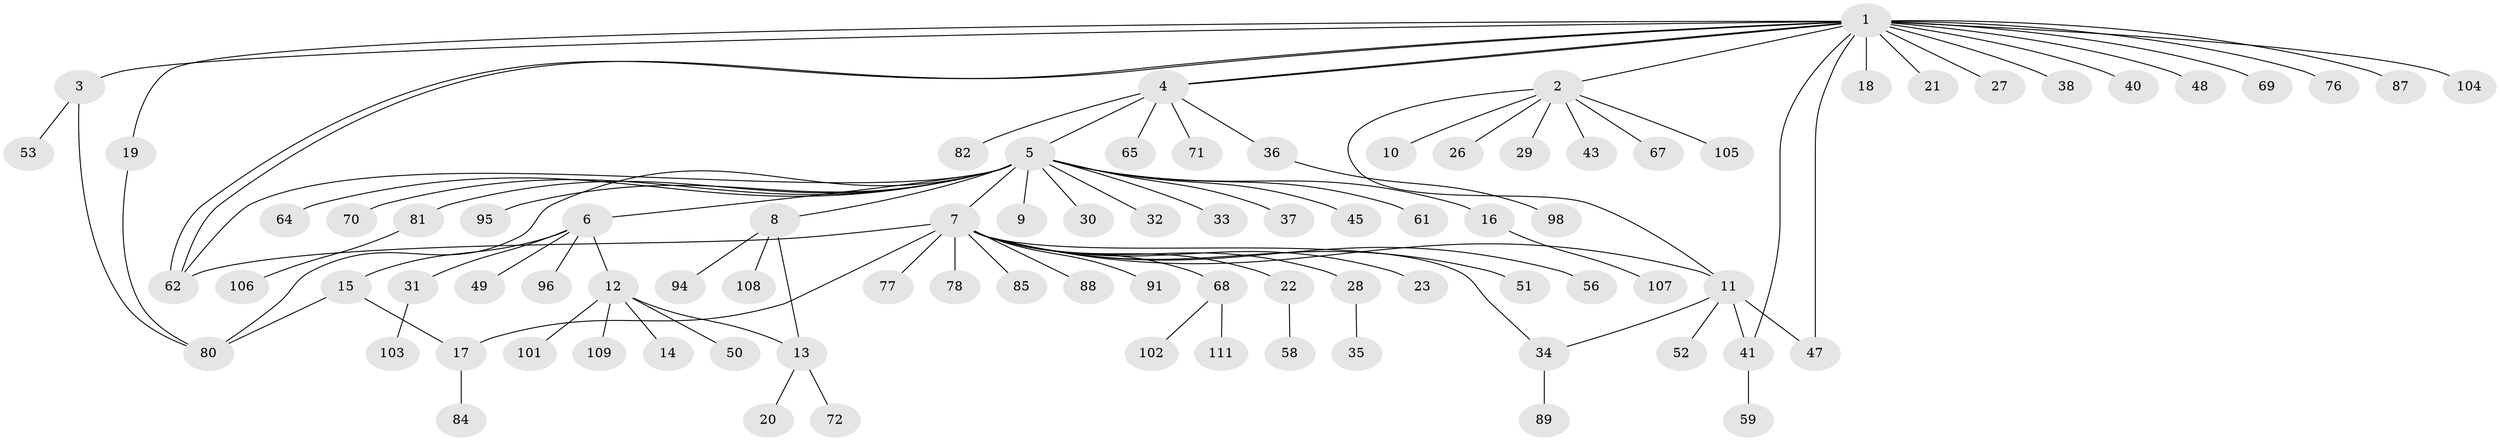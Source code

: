 // original degree distribution, {19: 0.018018018018018018, 9: 0.009009009009009009, 3: 0.07207207207207207, 7: 0.02702702702702703, 15: 0.009009009009009009, 4: 0.05405405405405406, 1: 0.6216216216216216, 5: 0.018018018018018018, 2: 0.17117117117117117}
// Generated by graph-tools (version 1.1) at 2025/41/03/06/25 10:41:50]
// undirected, 86 vertices, 98 edges
graph export_dot {
graph [start="1"]
  node [color=gray90,style=filled];
  1 [super="+57"];
  2 [super="+39"];
  3 [super="+54"];
  4 [super="+60"];
  5 [super="+44"];
  6 [super="+63"];
  7 [super="+46"];
  8;
  9;
  10;
  11 [super="+25"];
  12 [super="+99"];
  13;
  14 [super="+93"];
  15 [super="+92"];
  16 [super="+100"];
  17 [super="+110"];
  18;
  19;
  20 [super="+24"];
  21;
  22 [super="+75"];
  23;
  26;
  27 [super="+74"];
  28;
  29;
  30;
  31 [super="+42"];
  32;
  33;
  34 [super="+55"];
  35;
  36 [super="+73"];
  37;
  38;
  40;
  41 [super="+66"];
  43;
  45;
  47;
  48;
  49;
  50;
  51;
  52;
  53;
  56;
  58;
  59;
  61;
  62 [super="+86"];
  64;
  65;
  67;
  68 [super="+97"];
  69;
  70;
  71 [super="+79"];
  72;
  76;
  77;
  78;
  80 [super="+90"];
  81 [super="+83"];
  82;
  84;
  85;
  87;
  88;
  89;
  91;
  94;
  95;
  96;
  98;
  101;
  102;
  103;
  104;
  105;
  106;
  107;
  108;
  109;
  111;
  1 -- 2;
  1 -- 3;
  1 -- 4;
  1 -- 4;
  1 -- 18;
  1 -- 19;
  1 -- 21;
  1 -- 27;
  1 -- 38;
  1 -- 40;
  1 -- 41;
  1 -- 48;
  1 -- 62;
  1 -- 62;
  1 -- 69;
  1 -- 76;
  1 -- 87;
  1 -- 104;
  1 -- 47;
  2 -- 10;
  2 -- 11;
  2 -- 26;
  2 -- 29;
  2 -- 43;
  2 -- 67;
  2 -- 105;
  3 -- 53;
  3 -- 80;
  4 -- 5 [weight=2];
  4 -- 36;
  4 -- 71;
  4 -- 82;
  4 -- 65;
  5 -- 6;
  5 -- 7;
  5 -- 8;
  5 -- 9;
  5 -- 16;
  5 -- 30;
  5 -- 32;
  5 -- 33;
  5 -- 37;
  5 -- 45;
  5 -- 61;
  5 -- 62;
  5 -- 70;
  5 -- 80;
  5 -- 81;
  5 -- 95;
  5 -- 64;
  6 -- 12;
  6 -- 15;
  6 -- 31;
  6 -- 49;
  6 -- 96;
  7 -- 17;
  7 -- 22;
  7 -- 23;
  7 -- 28;
  7 -- 34;
  7 -- 51;
  7 -- 56;
  7 -- 62;
  7 -- 68;
  7 -- 77;
  7 -- 78;
  7 -- 88;
  7 -- 11;
  7 -- 91;
  7 -- 85;
  8 -- 13;
  8 -- 94;
  8 -- 108;
  11 -- 41;
  11 -- 47;
  11 -- 52;
  11 -- 34;
  12 -- 13;
  12 -- 14;
  12 -- 50;
  12 -- 101;
  12 -- 109;
  13 -- 20;
  13 -- 72;
  15 -- 17;
  15 -- 80;
  16 -- 107;
  17 -- 84;
  19 -- 80;
  22 -- 58;
  28 -- 35;
  31 -- 103;
  34 -- 89;
  36 -- 98;
  41 -- 59;
  68 -- 102;
  68 -- 111;
  81 -- 106;
}
